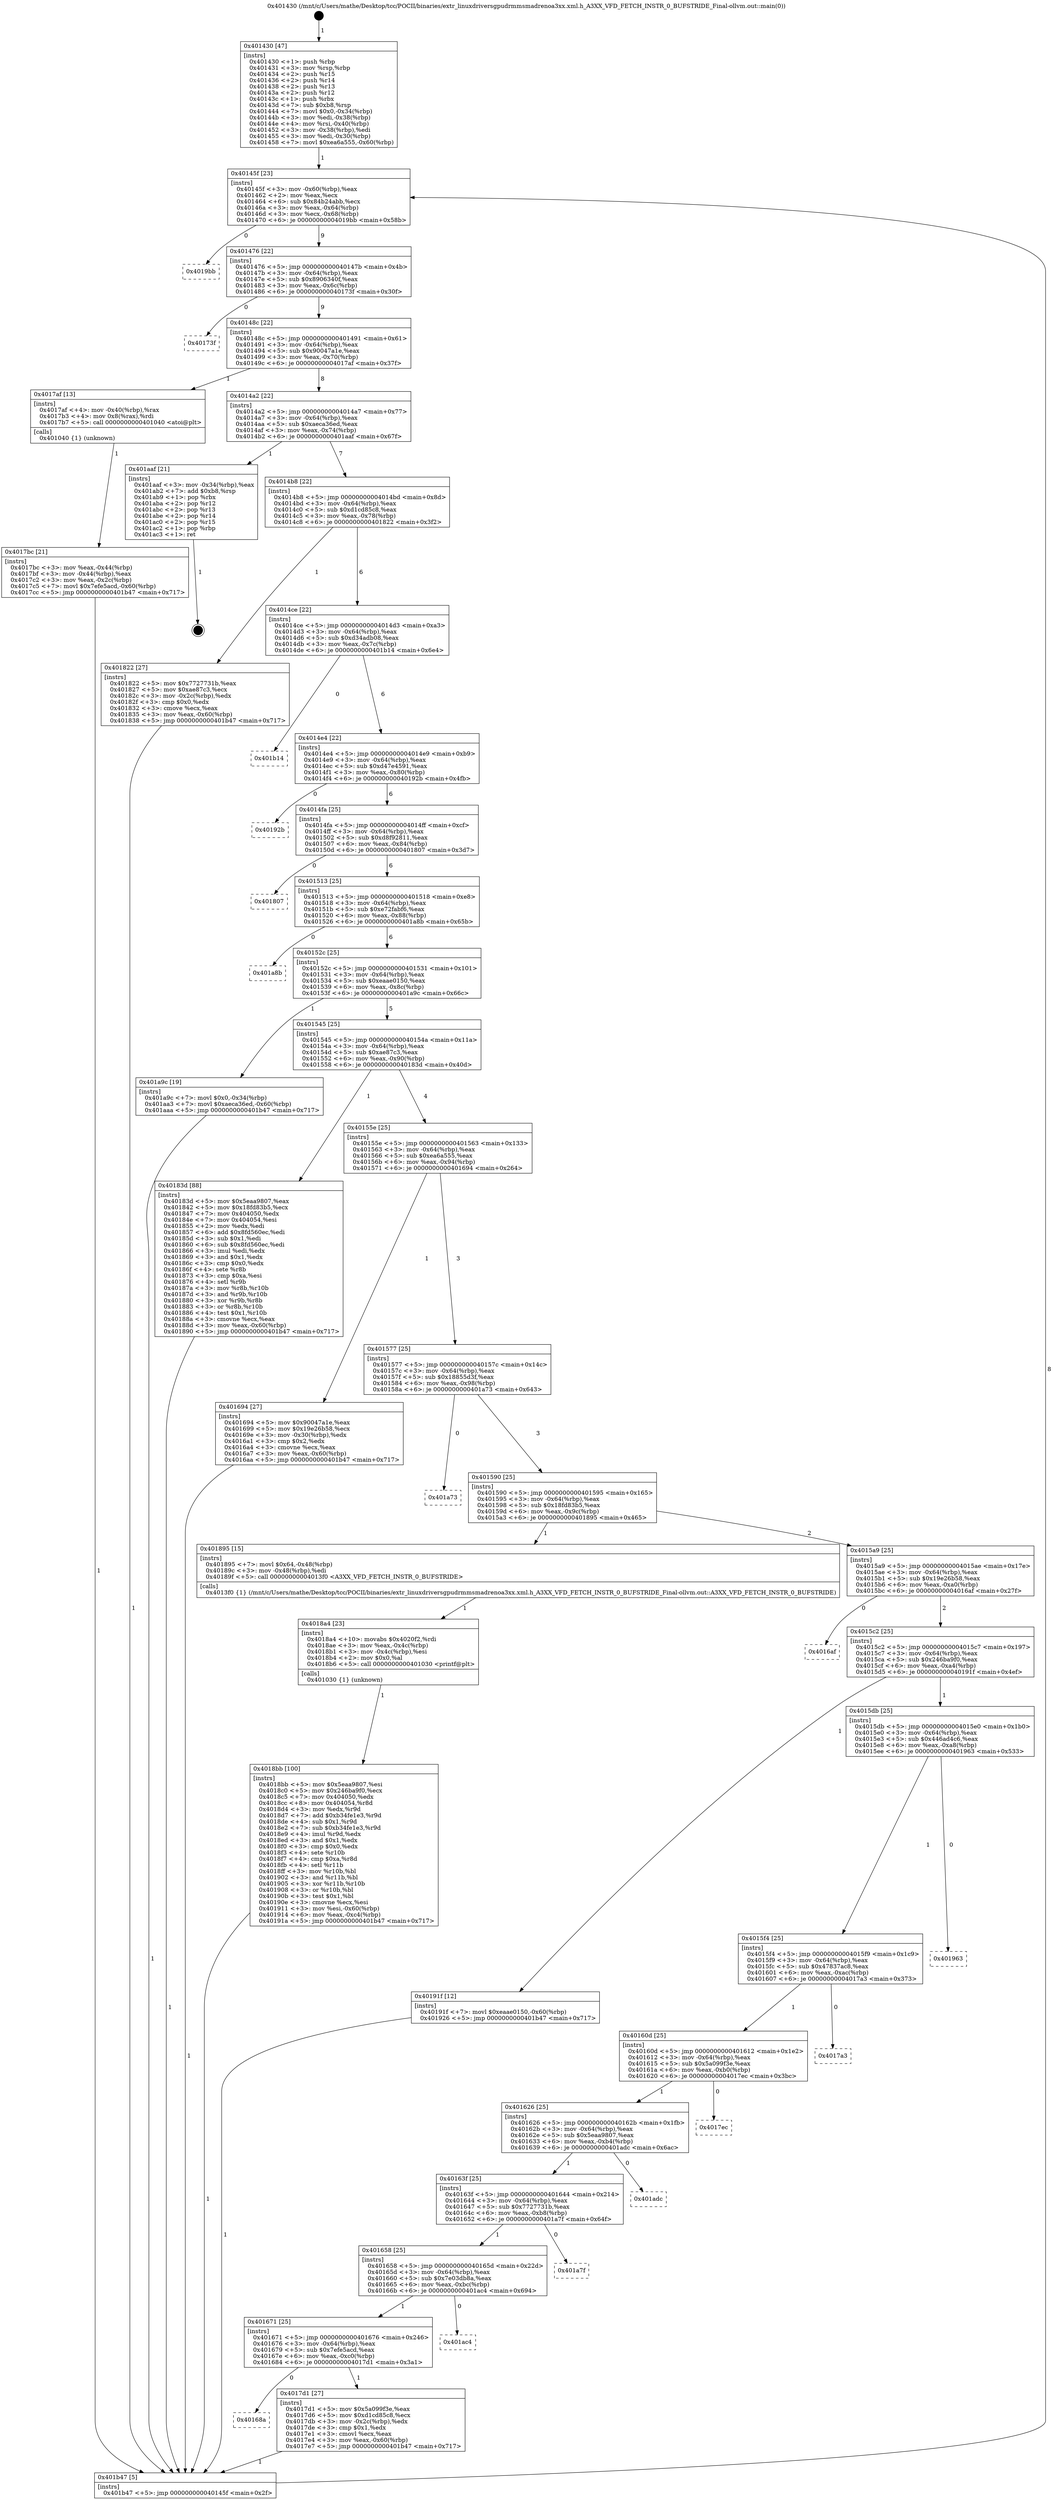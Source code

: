 digraph "0x401430" {
  label = "0x401430 (/mnt/c/Users/mathe/Desktop/tcc/POCII/binaries/extr_linuxdriversgpudrmmsmadrenoa3xx.xml.h_A3XX_VFD_FETCH_INSTR_0_BUFSTRIDE_Final-ollvm.out::main(0))"
  labelloc = "t"
  node[shape=record]

  Entry [label="",width=0.3,height=0.3,shape=circle,fillcolor=black,style=filled]
  "0x40145f" [label="{
     0x40145f [23]\l
     | [instrs]\l
     &nbsp;&nbsp;0x40145f \<+3\>: mov -0x60(%rbp),%eax\l
     &nbsp;&nbsp;0x401462 \<+2\>: mov %eax,%ecx\l
     &nbsp;&nbsp;0x401464 \<+6\>: sub $0x84b24abb,%ecx\l
     &nbsp;&nbsp;0x40146a \<+3\>: mov %eax,-0x64(%rbp)\l
     &nbsp;&nbsp;0x40146d \<+3\>: mov %ecx,-0x68(%rbp)\l
     &nbsp;&nbsp;0x401470 \<+6\>: je 00000000004019bb \<main+0x58b\>\l
  }"]
  "0x4019bb" [label="{
     0x4019bb\l
  }", style=dashed]
  "0x401476" [label="{
     0x401476 [22]\l
     | [instrs]\l
     &nbsp;&nbsp;0x401476 \<+5\>: jmp 000000000040147b \<main+0x4b\>\l
     &nbsp;&nbsp;0x40147b \<+3\>: mov -0x64(%rbp),%eax\l
     &nbsp;&nbsp;0x40147e \<+5\>: sub $0x8906340f,%eax\l
     &nbsp;&nbsp;0x401483 \<+3\>: mov %eax,-0x6c(%rbp)\l
     &nbsp;&nbsp;0x401486 \<+6\>: je 000000000040173f \<main+0x30f\>\l
  }"]
  Exit [label="",width=0.3,height=0.3,shape=circle,fillcolor=black,style=filled,peripheries=2]
  "0x40173f" [label="{
     0x40173f\l
  }", style=dashed]
  "0x40148c" [label="{
     0x40148c [22]\l
     | [instrs]\l
     &nbsp;&nbsp;0x40148c \<+5\>: jmp 0000000000401491 \<main+0x61\>\l
     &nbsp;&nbsp;0x401491 \<+3\>: mov -0x64(%rbp),%eax\l
     &nbsp;&nbsp;0x401494 \<+5\>: sub $0x90047a1e,%eax\l
     &nbsp;&nbsp;0x401499 \<+3\>: mov %eax,-0x70(%rbp)\l
     &nbsp;&nbsp;0x40149c \<+6\>: je 00000000004017af \<main+0x37f\>\l
  }"]
  "0x4018bb" [label="{
     0x4018bb [100]\l
     | [instrs]\l
     &nbsp;&nbsp;0x4018bb \<+5\>: mov $0x5eaa9807,%esi\l
     &nbsp;&nbsp;0x4018c0 \<+5\>: mov $0x246ba9f0,%ecx\l
     &nbsp;&nbsp;0x4018c5 \<+7\>: mov 0x404050,%edx\l
     &nbsp;&nbsp;0x4018cc \<+8\>: mov 0x404054,%r8d\l
     &nbsp;&nbsp;0x4018d4 \<+3\>: mov %edx,%r9d\l
     &nbsp;&nbsp;0x4018d7 \<+7\>: add $0xb34fe1e3,%r9d\l
     &nbsp;&nbsp;0x4018de \<+4\>: sub $0x1,%r9d\l
     &nbsp;&nbsp;0x4018e2 \<+7\>: sub $0xb34fe1e3,%r9d\l
     &nbsp;&nbsp;0x4018e9 \<+4\>: imul %r9d,%edx\l
     &nbsp;&nbsp;0x4018ed \<+3\>: and $0x1,%edx\l
     &nbsp;&nbsp;0x4018f0 \<+3\>: cmp $0x0,%edx\l
     &nbsp;&nbsp;0x4018f3 \<+4\>: sete %r10b\l
     &nbsp;&nbsp;0x4018f7 \<+4\>: cmp $0xa,%r8d\l
     &nbsp;&nbsp;0x4018fb \<+4\>: setl %r11b\l
     &nbsp;&nbsp;0x4018ff \<+3\>: mov %r10b,%bl\l
     &nbsp;&nbsp;0x401902 \<+3\>: and %r11b,%bl\l
     &nbsp;&nbsp;0x401905 \<+3\>: xor %r11b,%r10b\l
     &nbsp;&nbsp;0x401908 \<+3\>: or %r10b,%bl\l
     &nbsp;&nbsp;0x40190b \<+3\>: test $0x1,%bl\l
     &nbsp;&nbsp;0x40190e \<+3\>: cmovne %ecx,%esi\l
     &nbsp;&nbsp;0x401911 \<+3\>: mov %esi,-0x60(%rbp)\l
     &nbsp;&nbsp;0x401914 \<+6\>: mov %eax,-0xc4(%rbp)\l
     &nbsp;&nbsp;0x40191a \<+5\>: jmp 0000000000401b47 \<main+0x717\>\l
  }"]
  "0x4017af" [label="{
     0x4017af [13]\l
     | [instrs]\l
     &nbsp;&nbsp;0x4017af \<+4\>: mov -0x40(%rbp),%rax\l
     &nbsp;&nbsp;0x4017b3 \<+4\>: mov 0x8(%rax),%rdi\l
     &nbsp;&nbsp;0x4017b7 \<+5\>: call 0000000000401040 \<atoi@plt\>\l
     | [calls]\l
     &nbsp;&nbsp;0x401040 \{1\} (unknown)\l
  }"]
  "0x4014a2" [label="{
     0x4014a2 [22]\l
     | [instrs]\l
     &nbsp;&nbsp;0x4014a2 \<+5\>: jmp 00000000004014a7 \<main+0x77\>\l
     &nbsp;&nbsp;0x4014a7 \<+3\>: mov -0x64(%rbp),%eax\l
     &nbsp;&nbsp;0x4014aa \<+5\>: sub $0xaeca36ed,%eax\l
     &nbsp;&nbsp;0x4014af \<+3\>: mov %eax,-0x74(%rbp)\l
     &nbsp;&nbsp;0x4014b2 \<+6\>: je 0000000000401aaf \<main+0x67f\>\l
  }"]
  "0x4018a4" [label="{
     0x4018a4 [23]\l
     | [instrs]\l
     &nbsp;&nbsp;0x4018a4 \<+10\>: movabs $0x4020f2,%rdi\l
     &nbsp;&nbsp;0x4018ae \<+3\>: mov %eax,-0x4c(%rbp)\l
     &nbsp;&nbsp;0x4018b1 \<+3\>: mov -0x4c(%rbp),%esi\l
     &nbsp;&nbsp;0x4018b4 \<+2\>: mov $0x0,%al\l
     &nbsp;&nbsp;0x4018b6 \<+5\>: call 0000000000401030 \<printf@plt\>\l
     | [calls]\l
     &nbsp;&nbsp;0x401030 \{1\} (unknown)\l
  }"]
  "0x401aaf" [label="{
     0x401aaf [21]\l
     | [instrs]\l
     &nbsp;&nbsp;0x401aaf \<+3\>: mov -0x34(%rbp),%eax\l
     &nbsp;&nbsp;0x401ab2 \<+7\>: add $0xb8,%rsp\l
     &nbsp;&nbsp;0x401ab9 \<+1\>: pop %rbx\l
     &nbsp;&nbsp;0x401aba \<+2\>: pop %r12\l
     &nbsp;&nbsp;0x401abc \<+2\>: pop %r13\l
     &nbsp;&nbsp;0x401abe \<+2\>: pop %r14\l
     &nbsp;&nbsp;0x401ac0 \<+2\>: pop %r15\l
     &nbsp;&nbsp;0x401ac2 \<+1\>: pop %rbp\l
     &nbsp;&nbsp;0x401ac3 \<+1\>: ret\l
  }"]
  "0x4014b8" [label="{
     0x4014b8 [22]\l
     | [instrs]\l
     &nbsp;&nbsp;0x4014b8 \<+5\>: jmp 00000000004014bd \<main+0x8d\>\l
     &nbsp;&nbsp;0x4014bd \<+3\>: mov -0x64(%rbp),%eax\l
     &nbsp;&nbsp;0x4014c0 \<+5\>: sub $0xd1cd85c8,%eax\l
     &nbsp;&nbsp;0x4014c5 \<+3\>: mov %eax,-0x78(%rbp)\l
     &nbsp;&nbsp;0x4014c8 \<+6\>: je 0000000000401822 \<main+0x3f2\>\l
  }"]
  "0x40168a" [label="{
     0x40168a\l
  }", style=dashed]
  "0x401822" [label="{
     0x401822 [27]\l
     | [instrs]\l
     &nbsp;&nbsp;0x401822 \<+5\>: mov $0x7727731b,%eax\l
     &nbsp;&nbsp;0x401827 \<+5\>: mov $0xae87c3,%ecx\l
     &nbsp;&nbsp;0x40182c \<+3\>: mov -0x2c(%rbp),%edx\l
     &nbsp;&nbsp;0x40182f \<+3\>: cmp $0x0,%edx\l
     &nbsp;&nbsp;0x401832 \<+3\>: cmove %ecx,%eax\l
     &nbsp;&nbsp;0x401835 \<+3\>: mov %eax,-0x60(%rbp)\l
     &nbsp;&nbsp;0x401838 \<+5\>: jmp 0000000000401b47 \<main+0x717\>\l
  }"]
  "0x4014ce" [label="{
     0x4014ce [22]\l
     | [instrs]\l
     &nbsp;&nbsp;0x4014ce \<+5\>: jmp 00000000004014d3 \<main+0xa3\>\l
     &nbsp;&nbsp;0x4014d3 \<+3\>: mov -0x64(%rbp),%eax\l
     &nbsp;&nbsp;0x4014d6 \<+5\>: sub $0xd34adb08,%eax\l
     &nbsp;&nbsp;0x4014db \<+3\>: mov %eax,-0x7c(%rbp)\l
     &nbsp;&nbsp;0x4014de \<+6\>: je 0000000000401b14 \<main+0x6e4\>\l
  }"]
  "0x4017d1" [label="{
     0x4017d1 [27]\l
     | [instrs]\l
     &nbsp;&nbsp;0x4017d1 \<+5\>: mov $0x5a099f3e,%eax\l
     &nbsp;&nbsp;0x4017d6 \<+5\>: mov $0xd1cd85c8,%ecx\l
     &nbsp;&nbsp;0x4017db \<+3\>: mov -0x2c(%rbp),%edx\l
     &nbsp;&nbsp;0x4017de \<+3\>: cmp $0x1,%edx\l
     &nbsp;&nbsp;0x4017e1 \<+3\>: cmovl %ecx,%eax\l
     &nbsp;&nbsp;0x4017e4 \<+3\>: mov %eax,-0x60(%rbp)\l
     &nbsp;&nbsp;0x4017e7 \<+5\>: jmp 0000000000401b47 \<main+0x717\>\l
  }"]
  "0x401b14" [label="{
     0x401b14\l
  }", style=dashed]
  "0x4014e4" [label="{
     0x4014e4 [22]\l
     | [instrs]\l
     &nbsp;&nbsp;0x4014e4 \<+5\>: jmp 00000000004014e9 \<main+0xb9\>\l
     &nbsp;&nbsp;0x4014e9 \<+3\>: mov -0x64(%rbp),%eax\l
     &nbsp;&nbsp;0x4014ec \<+5\>: sub $0xd47e4591,%eax\l
     &nbsp;&nbsp;0x4014f1 \<+3\>: mov %eax,-0x80(%rbp)\l
     &nbsp;&nbsp;0x4014f4 \<+6\>: je 000000000040192b \<main+0x4fb\>\l
  }"]
  "0x401671" [label="{
     0x401671 [25]\l
     | [instrs]\l
     &nbsp;&nbsp;0x401671 \<+5\>: jmp 0000000000401676 \<main+0x246\>\l
     &nbsp;&nbsp;0x401676 \<+3\>: mov -0x64(%rbp),%eax\l
     &nbsp;&nbsp;0x401679 \<+5\>: sub $0x7efe5acd,%eax\l
     &nbsp;&nbsp;0x40167e \<+6\>: mov %eax,-0xc0(%rbp)\l
     &nbsp;&nbsp;0x401684 \<+6\>: je 00000000004017d1 \<main+0x3a1\>\l
  }"]
  "0x40192b" [label="{
     0x40192b\l
  }", style=dashed]
  "0x4014fa" [label="{
     0x4014fa [25]\l
     | [instrs]\l
     &nbsp;&nbsp;0x4014fa \<+5\>: jmp 00000000004014ff \<main+0xcf\>\l
     &nbsp;&nbsp;0x4014ff \<+3\>: mov -0x64(%rbp),%eax\l
     &nbsp;&nbsp;0x401502 \<+5\>: sub $0xd8f92811,%eax\l
     &nbsp;&nbsp;0x401507 \<+6\>: mov %eax,-0x84(%rbp)\l
     &nbsp;&nbsp;0x40150d \<+6\>: je 0000000000401807 \<main+0x3d7\>\l
  }"]
  "0x401ac4" [label="{
     0x401ac4\l
  }", style=dashed]
  "0x401807" [label="{
     0x401807\l
  }", style=dashed]
  "0x401513" [label="{
     0x401513 [25]\l
     | [instrs]\l
     &nbsp;&nbsp;0x401513 \<+5\>: jmp 0000000000401518 \<main+0xe8\>\l
     &nbsp;&nbsp;0x401518 \<+3\>: mov -0x64(%rbp),%eax\l
     &nbsp;&nbsp;0x40151b \<+5\>: sub $0xe72fabf6,%eax\l
     &nbsp;&nbsp;0x401520 \<+6\>: mov %eax,-0x88(%rbp)\l
     &nbsp;&nbsp;0x401526 \<+6\>: je 0000000000401a8b \<main+0x65b\>\l
  }"]
  "0x401658" [label="{
     0x401658 [25]\l
     | [instrs]\l
     &nbsp;&nbsp;0x401658 \<+5\>: jmp 000000000040165d \<main+0x22d\>\l
     &nbsp;&nbsp;0x40165d \<+3\>: mov -0x64(%rbp),%eax\l
     &nbsp;&nbsp;0x401660 \<+5\>: sub $0x7e03db8a,%eax\l
     &nbsp;&nbsp;0x401665 \<+6\>: mov %eax,-0xbc(%rbp)\l
     &nbsp;&nbsp;0x40166b \<+6\>: je 0000000000401ac4 \<main+0x694\>\l
  }"]
  "0x401a8b" [label="{
     0x401a8b\l
  }", style=dashed]
  "0x40152c" [label="{
     0x40152c [25]\l
     | [instrs]\l
     &nbsp;&nbsp;0x40152c \<+5\>: jmp 0000000000401531 \<main+0x101\>\l
     &nbsp;&nbsp;0x401531 \<+3\>: mov -0x64(%rbp),%eax\l
     &nbsp;&nbsp;0x401534 \<+5\>: sub $0xeaae0150,%eax\l
     &nbsp;&nbsp;0x401539 \<+6\>: mov %eax,-0x8c(%rbp)\l
     &nbsp;&nbsp;0x40153f \<+6\>: je 0000000000401a9c \<main+0x66c\>\l
  }"]
  "0x401a7f" [label="{
     0x401a7f\l
  }", style=dashed]
  "0x401a9c" [label="{
     0x401a9c [19]\l
     | [instrs]\l
     &nbsp;&nbsp;0x401a9c \<+7\>: movl $0x0,-0x34(%rbp)\l
     &nbsp;&nbsp;0x401aa3 \<+7\>: movl $0xaeca36ed,-0x60(%rbp)\l
     &nbsp;&nbsp;0x401aaa \<+5\>: jmp 0000000000401b47 \<main+0x717\>\l
  }"]
  "0x401545" [label="{
     0x401545 [25]\l
     | [instrs]\l
     &nbsp;&nbsp;0x401545 \<+5\>: jmp 000000000040154a \<main+0x11a\>\l
     &nbsp;&nbsp;0x40154a \<+3\>: mov -0x64(%rbp),%eax\l
     &nbsp;&nbsp;0x40154d \<+5\>: sub $0xae87c3,%eax\l
     &nbsp;&nbsp;0x401552 \<+6\>: mov %eax,-0x90(%rbp)\l
     &nbsp;&nbsp;0x401558 \<+6\>: je 000000000040183d \<main+0x40d\>\l
  }"]
  "0x40163f" [label="{
     0x40163f [25]\l
     | [instrs]\l
     &nbsp;&nbsp;0x40163f \<+5\>: jmp 0000000000401644 \<main+0x214\>\l
     &nbsp;&nbsp;0x401644 \<+3\>: mov -0x64(%rbp),%eax\l
     &nbsp;&nbsp;0x401647 \<+5\>: sub $0x7727731b,%eax\l
     &nbsp;&nbsp;0x40164c \<+6\>: mov %eax,-0xb8(%rbp)\l
     &nbsp;&nbsp;0x401652 \<+6\>: je 0000000000401a7f \<main+0x64f\>\l
  }"]
  "0x40183d" [label="{
     0x40183d [88]\l
     | [instrs]\l
     &nbsp;&nbsp;0x40183d \<+5\>: mov $0x5eaa9807,%eax\l
     &nbsp;&nbsp;0x401842 \<+5\>: mov $0x18fd83b5,%ecx\l
     &nbsp;&nbsp;0x401847 \<+7\>: mov 0x404050,%edx\l
     &nbsp;&nbsp;0x40184e \<+7\>: mov 0x404054,%esi\l
     &nbsp;&nbsp;0x401855 \<+2\>: mov %edx,%edi\l
     &nbsp;&nbsp;0x401857 \<+6\>: add $0x8fd560ec,%edi\l
     &nbsp;&nbsp;0x40185d \<+3\>: sub $0x1,%edi\l
     &nbsp;&nbsp;0x401860 \<+6\>: sub $0x8fd560ec,%edi\l
     &nbsp;&nbsp;0x401866 \<+3\>: imul %edi,%edx\l
     &nbsp;&nbsp;0x401869 \<+3\>: and $0x1,%edx\l
     &nbsp;&nbsp;0x40186c \<+3\>: cmp $0x0,%edx\l
     &nbsp;&nbsp;0x40186f \<+4\>: sete %r8b\l
     &nbsp;&nbsp;0x401873 \<+3\>: cmp $0xa,%esi\l
     &nbsp;&nbsp;0x401876 \<+4\>: setl %r9b\l
     &nbsp;&nbsp;0x40187a \<+3\>: mov %r8b,%r10b\l
     &nbsp;&nbsp;0x40187d \<+3\>: and %r9b,%r10b\l
     &nbsp;&nbsp;0x401880 \<+3\>: xor %r9b,%r8b\l
     &nbsp;&nbsp;0x401883 \<+3\>: or %r8b,%r10b\l
     &nbsp;&nbsp;0x401886 \<+4\>: test $0x1,%r10b\l
     &nbsp;&nbsp;0x40188a \<+3\>: cmovne %ecx,%eax\l
     &nbsp;&nbsp;0x40188d \<+3\>: mov %eax,-0x60(%rbp)\l
     &nbsp;&nbsp;0x401890 \<+5\>: jmp 0000000000401b47 \<main+0x717\>\l
  }"]
  "0x40155e" [label="{
     0x40155e [25]\l
     | [instrs]\l
     &nbsp;&nbsp;0x40155e \<+5\>: jmp 0000000000401563 \<main+0x133\>\l
     &nbsp;&nbsp;0x401563 \<+3\>: mov -0x64(%rbp),%eax\l
     &nbsp;&nbsp;0x401566 \<+5\>: sub $0xea6a555,%eax\l
     &nbsp;&nbsp;0x40156b \<+6\>: mov %eax,-0x94(%rbp)\l
     &nbsp;&nbsp;0x401571 \<+6\>: je 0000000000401694 \<main+0x264\>\l
  }"]
  "0x401adc" [label="{
     0x401adc\l
  }", style=dashed]
  "0x401694" [label="{
     0x401694 [27]\l
     | [instrs]\l
     &nbsp;&nbsp;0x401694 \<+5\>: mov $0x90047a1e,%eax\l
     &nbsp;&nbsp;0x401699 \<+5\>: mov $0x19e26b58,%ecx\l
     &nbsp;&nbsp;0x40169e \<+3\>: mov -0x30(%rbp),%edx\l
     &nbsp;&nbsp;0x4016a1 \<+3\>: cmp $0x2,%edx\l
     &nbsp;&nbsp;0x4016a4 \<+3\>: cmovne %ecx,%eax\l
     &nbsp;&nbsp;0x4016a7 \<+3\>: mov %eax,-0x60(%rbp)\l
     &nbsp;&nbsp;0x4016aa \<+5\>: jmp 0000000000401b47 \<main+0x717\>\l
  }"]
  "0x401577" [label="{
     0x401577 [25]\l
     | [instrs]\l
     &nbsp;&nbsp;0x401577 \<+5\>: jmp 000000000040157c \<main+0x14c\>\l
     &nbsp;&nbsp;0x40157c \<+3\>: mov -0x64(%rbp),%eax\l
     &nbsp;&nbsp;0x40157f \<+5\>: sub $0x18855d3f,%eax\l
     &nbsp;&nbsp;0x401584 \<+6\>: mov %eax,-0x98(%rbp)\l
     &nbsp;&nbsp;0x40158a \<+6\>: je 0000000000401a73 \<main+0x643\>\l
  }"]
  "0x401b47" [label="{
     0x401b47 [5]\l
     | [instrs]\l
     &nbsp;&nbsp;0x401b47 \<+5\>: jmp 000000000040145f \<main+0x2f\>\l
  }"]
  "0x401430" [label="{
     0x401430 [47]\l
     | [instrs]\l
     &nbsp;&nbsp;0x401430 \<+1\>: push %rbp\l
     &nbsp;&nbsp;0x401431 \<+3\>: mov %rsp,%rbp\l
     &nbsp;&nbsp;0x401434 \<+2\>: push %r15\l
     &nbsp;&nbsp;0x401436 \<+2\>: push %r14\l
     &nbsp;&nbsp;0x401438 \<+2\>: push %r13\l
     &nbsp;&nbsp;0x40143a \<+2\>: push %r12\l
     &nbsp;&nbsp;0x40143c \<+1\>: push %rbx\l
     &nbsp;&nbsp;0x40143d \<+7\>: sub $0xb8,%rsp\l
     &nbsp;&nbsp;0x401444 \<+7\>: movl $0x0,-0x34(%rbp)\l
     &nbsp;&nbsp;0x40144b \<+3\>: mov %edi,-0x38(%rbp)\l
     &nbsp;&nbsp;0x40144e \<+4\>: mov %rsi,-0x40(%rbp)\l
     &nbsp;&nbsp;0x401452 \<+3\>: mov -0x38(%rbp),%edi\l
     &nbsp;&nbsp;0x401455 \<+3\>: mov %edi,-0x30(%rbp)\l
     &nbsp;&nbsp;0x401458 \<+7\>: movl $0xea6a555,-0x60(%rbp)\l
  }"]
  "0x4017bc" [label="{
     0x4017bc [21]\l
     | [instrs]\l
     &nbsp;&nbsp;0x4017bc \<+3\>: mov %eax,-0x44(%rbp)\l
     &nbsp;&nbsp;0x4017bf \<+3\>: mov -0x44(%rbp),%eax\l
     &nbsp;&nbsp;0x4017c2 \<+3\>: mov %eax,-0x2c(%rbp)\l
     &nbsp;&nbsp;0x4017c5 \<+7\>: movl $0x7efe5acd,-0x60(%rbp)\l
     &nbsp;&nbsp;0x4017cc \<+5\>: jmp 0000000000401b47 \<main+0x717\>\l
  }"]
  "0x401626" [label="{
     0x401626 [25]\l
     | [instrs]\l
     &nbsp;&nbsp;0x401626 \<+5\>: jmp 000000000040162b \<main+0x1fb\>\l
     &nbsp;&nbsp;0x40162b \<+3\>: mov -0x64(%rbp),%eax\l
     &nbsp;&nbsp;0x40162e \<+5\>: sub $0x5eaa9807,%eax\l
     &nbsp;&nbsp;0x401633 \<+6\>: mov %eax,-0xb4(%rbp)\l
     &nbsp;&nbsp;0x401639 \<+6\>: je 0000000000401adc \<main+0x6ac\>\l
  }"]
  "0x401a73" [label="{
     0x401a73\l
  }", style=dashed]
  "0x401590" [label="{
     0x401590 [25]\l
     | [instrs]\l
     &nbsp;&nbsp;0x401590 \<+5\>: jmp 0000000000401595 \<main+0x165\>\l
     &nbsp;&nbsp;0x401595 \<+3\>: mov -0x64(%rbp),%eax\l
     &nbsp;&nbsp;0x401598 \<+5\>: sub $0x18fd83b5,%eax\l
     &nbsp;&nbsp;0x40159d \<+6\>: mov %eax,-0x9c(%rbp)\l
     &nbsp;&nbsp;0x4015a3 \<+6\>: je 0000000000401895 \<main+0x465\>\l
  }"]
  "0x4017ec" [label="{
     0x4017ec\l
  }", style=dashed]
  "0x401895" [label="{
     0x401895 [15]\l
     | [instrs]\l
     &nbsp;&nbsp;0x401895 \<+7\>: movl $0x64,-0x48(%rbp)\l
     &nbsp;&nbsp;0x40189c \<+3\>: mov -0x48(%rbp),%edi\l
     &nbsp;&nbsp;0x40189f \<+5\>: call 00000000004013f0 \<A3XX_VFD_FETCH_INSTR_0_BUFSTRIDE\>\l
     | [calls]\l
     &nbsp;&nbsp;0x4013f0 \{1\} (/mnt/c/Users/mathe/Desktop/tcc/POCII/binaries/extr_linuxdriversgpudrmmsmadrenoa3xx.xml.h_A3XX_VFD_FETCH_INSTR_0_BUFSTRIDE_Final-ollvm.out::A3XX_VFD_FETCH_INSTR_0_BUFSTRIDE)\l
  }"]
  "0x4015a9" [label="{
     0x4015a9 [25]\l
     | [instrs]\l
     &nbsp;&nbsp;0x4015a9 \<+5\>: jmp 00000000004015ae \<main+0x17e\>\l
     &nbsp;&nbsp;0x4015ae \<+3\>: mov -0x64(%rbp),%eax\l
     &nbsp;&nbsp;0x4015b1 \<+5\>: sub $0x19e26b58,%eax\l
     &nbsp;&nbsp;0x4015b6 \<+6\>: mov %eax,-0xa0(%rbp)\l
     &nbsp;&nbsp;0x4015bc \<+6\>: je 00000000004016af \<main+0x27f\>\l
  }"]
  "0x40160d" [label="{
     0x40160d [25]\l
     | [instrs]\l
     &nbsp;&nbsp;0x40160d \<+5\>: jmp 0000000000401612 \<main+0x1e2\>\l
     &nbsp;&nbsp;0x401612 \<+3\>: mov -0x64(%rbp),%eax\l
     &nbsp;&nbsp;0x401615 \<+5\>: sub $0x5a099f3e,%eax\l
     &nbsp;&nbsp;0x40161a \<+6\>: mov %eax,-0xb0(%rbp)\l
     &nbsp;&nbsp;0x401620 \<+6\>: je 00000000004017ec \<main+0x3bc\>\l
  }"]
  "0x4016af" [label="{
     0x4016af\l
  }", style=dashed]
  "0x4015c2" [label="{
     0x4015c2 [25]\l
     | [instrs]\l
     &nbsp;&nbsp;0x4015c2 \<+5\>: jmp 00000000004015c7 \<main+0x197\>\l
     &nbsp;&nbsp;0x4015c7 \<+3\>: mov -0x64(%rbp),%eax\l
     &nbsp;&nbsp;0x4015ca \<+5\>: sub $0x246ba9f0,%eax\l
     &nbsp;&nbsp;0x4015cf \<+6\>: mov %eax,-0xa4(%rbp)\l
     &nbsp;&nbsp;0x4015d5 \<+6\>: je 000000000040191f \<main+0x4ef\>\l
  }"]
  "0x4017a3" [label="{
     0x4017a3\l
  }", style=dashed]
  "0x40191f" [label="{
     0x40191f [12]\l
     | [instrs]\l
     &nbsp;&nbsp;0x40191f \<+7\>: movl $0xeaae0150,-0x60(%rbp)\l
     &nbsp;&nbsp;0x401926 \<+5\>: jmp 0000000000401b47 \<main+0x717\>\l
  }"]
  "0x4015db" [label="{
     0x4015db [25]\l
     | [instrs]\l
     &nbsp;&nbsp;0x4015db \<+5\>: jmp 00000000004015e0 \<main+0x1b0\>\l
     &nbsp;&nbsp;0x4015e0 \<+3\>: mov -0x64(%rbp),%eax\l
     &nbsp;&nbsp;0x4015e3 \<+5\>: sub $0x446ad4c6,%eax\l
     &nbsp;&nbsp;0x4015e8 \<+6\>: mov %eax,-0xa8(%rbp)\l
     &nbsp;&nbsp;0x4015ee \<+6\>: je 0000000000401963 \<main+0x533\>\l
  }"]
  "0x4015f4" [label="{
     0x4015f4 [25]\l
     | [instrs]\l
     &nbsp;&nbsp;0x4015f4 \<+5\>: jmp 00000000004015f9 \<main+0x1c9\>\l
     &nbsp;&nbsp;0x4015f9 \<+3\>: mov -0x64(%rbp),%eax\l
     &nbsp;&nbsp;0x4015fc \<+5\>: sub $0x47837ac8,%eax\l
     &nbsp;&nbsp;0x401601 \<+6\>: mov %eax,-0xac(%rbp)\l
     &nbsp;&nbsp;0x401607 \<+6\>: je 00000000004017a3 \<main+0x373\>\l
  }"]
  "0x401963" [label="{
     0x401963\l
  }", style=dashed]
  Entry -> "0x401430" [label=" 1"]
  "0x40145f" -> "0x4019bb" [label=" 0"]
  "0x40145f" -> "0x401476" [label=" 9"]
  "0x401aaf" -> Exit [label=" 1"]
  "0x401476" -> "0x40173f" [label=" 0"]
  "0x401476" -> "0x40148c" [label=" 9"]
  "0x401a9c" -> "0x401b47" [label=" 1"]
  "0x40148c" -> "0x4017af" [label=" 1"]
  "0x40148c" -> "0x4014a2" [label=" 8"]
  "0x40191f" -> "0x401b47" [label=" 1"]
  "0x4014a2" -> "0x401aaf" [label=" 1"]
  "0x4014a2" -> "0x4014b8" [label=" 7"]
  "0x4018bb" -> "0x401b47" [label=" 1"]
  "0x4014b8" -> "0x401822" [label=" 1"]
  "0x4014b8" -> "0x4014ce" [label=" 6"]
  "0x4018a4" -> "0x4018bb" [label=" 1"]
  "0x4014ce" -> "0x401b14" [label=" 0"]
  "0x4014ce" -> "0x4014e4" [label=" 6"]
  "0x401895" -> "0x4018a4" [label=" 1"]
  "0x4014e4" -> "0x40192b" [label=" 0"]
  "0x4014e4" -> "0x4014fa" [label=" 6"]
  "0x401822" -> "0x401b47" [label=" 1"]
  "0x4014fa" -> "0x401807" [label=" 0"]
  "0x4014fa" -> "0x401513" [label=" 6"]
  "0x4017d1" -> "0x401b47" [label=" 1"]
  "0x401513" -> "0x401a8b" [label=" 0"]
  "0x401513" -> "0x40152c" [label=" 6"]
  "0x401671" -> "0x4017d1" [label=" 1"]
  "0x40152c" -> "0x401a9c" [label=" 1"]
  "0x40152c" -> "0x401545" [label=" 5"]
  "0x40183d" -> "0x401b47" [label=" 1"]
  "0x401545" -> "0x40183d" [label=" 1"]
  "0x401545" -> "0x40155e" [label=" 4"]
  "0x401658" -> "0x401ac4" [label=" 0"]
  "0x40155e" -> "0x401694" [label=" 1"]
  "0x40155e" -> "0x401577" [label=" 3"]
  "0x401694" -> "0x401b47" [label=" 1"]
  "0x401430" -> "0x40145f" [label=" 1"]
  "0x401b47" -> "0x40145f" [label=" 8"]
  "0x4017af" -> "0x4017bc" [label=" 1"]
  "0x4017bc" -> "0x401b47" [label=" 1"]
  "0x401671" -> "0x40168a" [label=" 0"]
  "0x401577" -> "0x401a73" [label=" 0"]
  "0x401577" -> "0x401590" [label=" 3"]
  "0x40163f" -> "0x401a7f" [label=" 0"]
  "0x401590" -> "0x401895" [label=" 1"]
  "0x401590" -> "0x4015a9" [label=" 2"]
  "0x401658" -> "0x401671" [label=" 1"]
  "0x4015a9" -> "0x4016af" [label=" 0"]
  "0x4015a9" -> "0x4015c2" [label=" 2"]
  "0x401626" -> "0x401adc" [label=" 0"]
  "0x4015c2" -> "0x40191f" [label=" 1"]
  "0x4015c2" -> "0x4015db" [label=" 1"]
  "0x40163f" -> "0x401658" [label=" 1"]
  "0x4015db" -> "0x401963" [label=" 0"]
  "0x4015db" -> "0x4015f4" [label=" 1"]
  "0x40160d" -> "0x401626" [label=" 1"]
  "0x4015f4" -> "0x4017a3" [label=" 0"]
  "0x4015f4" -> "0x40160d" [label=" 1"]
  "0x401626" -> "0x40163f" [label=" 1"]
  "0x40160d" -> "0x4017ec" [label=" 0"]
}
